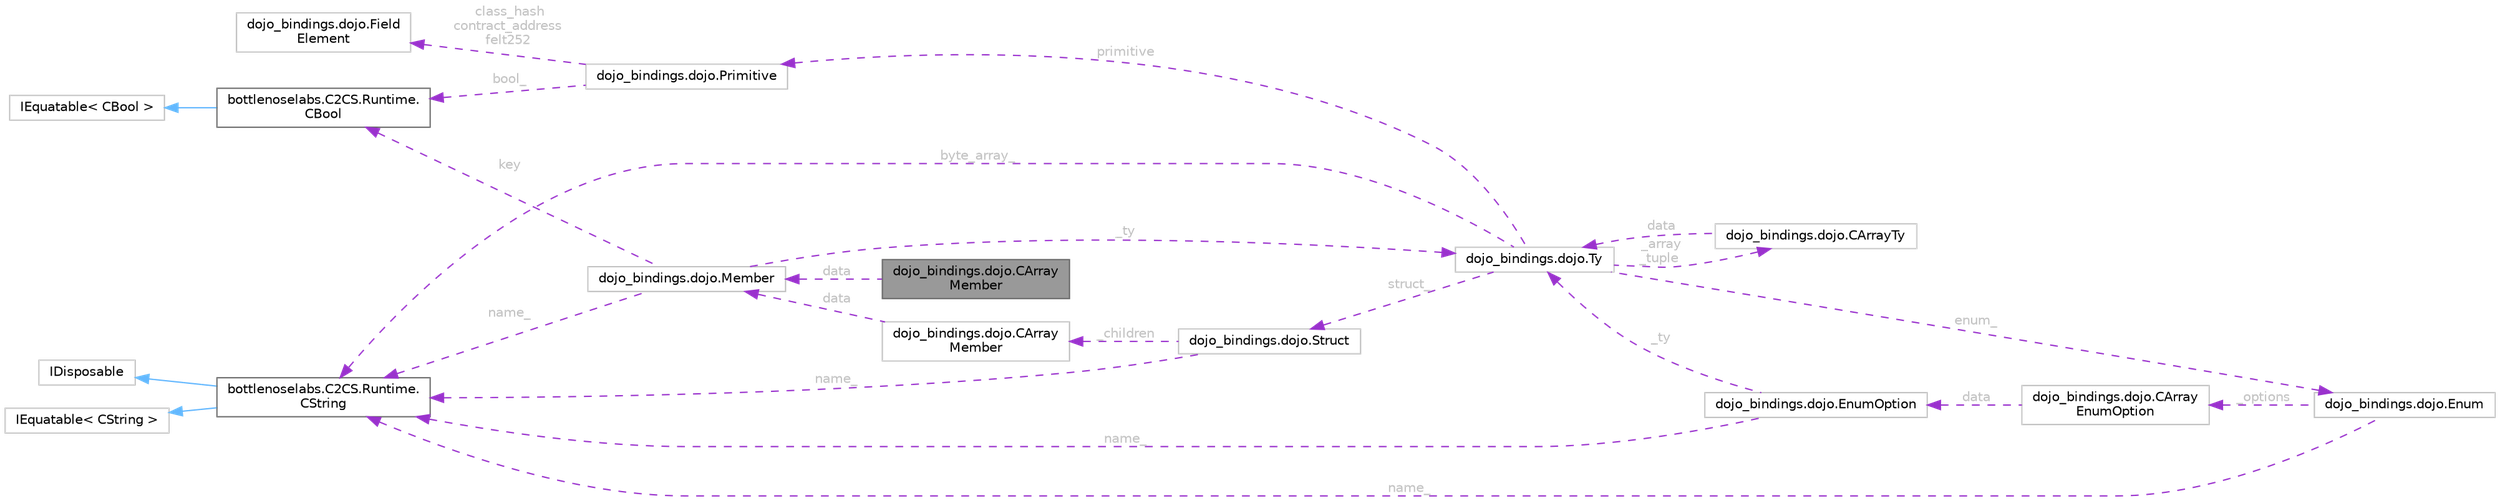digraph "dojo_bindings.dojo.CArrayMember"
{
 // LATEX_PDF_SIZE
  bgcolor="transparent";
  edge [fontname=Helvetica,fontsize=10,labelfontname=Helvetica,labelfontsize=10];
  node [fontname=Helvetica,fontsize=10,shape=box,height=0.2,width=0.4];
  rankdir="LR";
  Node1 [id="Node000001",label="dojo_bindings.dojo.CArray\lMember",height=0.2,width=0.4,color="gray40", fillcolor="grey60", style="filled", fontcolor="black",tooltip=" "];
  Node2 -> Node1 [id="edge1_Node000001_Node000002",dir="back",color="darkorchid3",style="dashed",tooltip=" ",label=" data",fontcolor="grey" ];
  Node2 [id="Node000002",label="dojo_bindings.dojo.Member",height=0.2,width=0.4,color="grey75", fillcolor="white", style="filled",URL="$structdojo__bindings_1_1dojo_1_1_member.html",tooltip=" "];
  Node3 -> Node2 [id="edge2_Node000002_Node000003",dir="back",color="darkorchid3",style="dashed",tooltip=" ",label=" name_",fontcolor="grey" ];
  Node3 [id="Node000003",label="bottlenoselabs.C2CS.Runtime.\lCString",height=0.2,width=0.4,color="gray40", fillcolor="white", style="filled",URL="$structbottlenoselabs_1_1_c2_c_s_1_1_runtime_1_1_c_string.html",tooltip="A pointer value type of bytes that represent a string; the C type char*."];
  Node4 -> Node3 [id="edge3_Node000003_Node000004",dir="back",color="steelblue1",style="solid",tooltip=" "];
  Node4 [id="Node000004",label="IEquatable\< CString \>",height=0.2,width=0.4,color="grey75", fillcolor="white", style="filled",tooltip=" "];
  Node5 -> Node3 [id="edge4_Node000003_Node000005",dir="back",color="steelblue1",style="solid",tooltip=" "];
  Node5 [id="Node000005",label="IDisposable",height=0.2,width=0.4,color="grey75", fillcolor="white", style="filled",tooltip=" "];
  Node6 -> Node2 [id="edge5_Node000002_Node000006",dir="back",color="darkorchid3",style="dashed",tooltip=" ",label=" _ty",fontcolor="grey" ];
  Node6 [id="Node000006",label="dojo_bindings.dojo.Ty",height=0.2,width=0.4,color="grey75", fillcolor="white", style="filled",URL="$structdojo__bindings_1_1dojo_1_1_ty.html",tooltip=" "];
  Node7 -> Node6 [id="edge6_Node000006_Node000007",dir="back",color="darkorchid3",style="dashed",tooltip=" ",label=" struct_",fontcolor="grey" ];
  Node7 [id="Node000007",label="dojo_bindings.dojo.Struct",height=0.2,width=0.4,color="grey75", fillcolor="white", style="filled",URL="$structdojo__bindings_1_1dojo_1_1_struct.html",tooltip=" "];
  Node3 -> Node7 [id="edge7_Node000007_Node000003",dir="back",color="darkorchid3",style="dashed",tooltip=" ",label=" name_",fontcolor="grey" ];
  Node8 -> Node7 [id="edge8_Node000007_Node000008",dir="back",color="darkorchid3",style="dashed",tooltip=" ",label=" _children",fontcolor="grey" ];
  Node8 [id="Node000008",label="dojo_bindings.dojo.CArray\lMember",height=0.2,width=0.4,color="grey75", fillcolor="white", style="filled",URL="$structdojo__bindings_1_1dojo_1_1_c_array_member.html",tooltip=" "];
  Node2 -> Node8 [id="edge9_Node000008_Node000002",dir="back",color="darkorchid3",style="dashed",tooltip=" ",label=" data",fontcolor="grey" ];
  Node9 -> Node6 [id="edge10_Node000006_Node000009",dir="back",color="darkorchid3",style="dashed",tooltip=" ",label=" primitive",fontcolor="grey" ];
  Node9 [id="Node000009",label="dojo_bindings.dojo.Primitive",height=0.2,width=0.4,color="grey75", fillcolor="white", style="filled",URL="$structdojo__bindings_1_1dojo_1_1_primitive.html",tooltip=" "];
  Node10 -> Node9 [id="edge11_Node000009_Node000010",dir="back",color="darkorchid3",style="dashed",tooltip=" ",label=" bool_",fontcolor="grey" ];
  Node10 [id="Node000010",label="bottlenoselabs.C2CS.Runtime.\lCBool",height=0.2,width=0.4,color="gray40", fillcolor="white", style="filled",URL="$structbottlenoselabs_1_1_c2_c_s_1_1_runtime_1_1_c_bool.html",tooltip="A boolean value type with the same memory layout as a byte in both managed and unmanaged contexts; eq..."];
  Node11 -> Node10 [id="edge12_Node000010_Node000011",dir="back",color="steelblue1",style="solid",tooltip=" "];
  Node11 [id="Node000011",label="IEquatable\< CBool \>",height=0.2,width=0.4,color="grey75", fillcolor="white", style="filled",tooltip=" "];
  Node12 -> Node9 [id="edge13_Node000009_Node000012",dir="back",color="darkorchid3",style="dashed",tooltip=" ",label=" class_hash\ncontract_address\nfelt252",fontcolor="grey" ];
  Node12 [id="Node000012",label="dojo_bindings.dojo.Field\lElement",height=0.2,width=0.4,color="grey75", fillcolor="white", style="filled",URL="$structdojo__bindings_1_1dojo_1_1_field_element.html",tooltip=" "];
  Node13 -> Node6 [id="edge14_Node000006_Node000013",dir="back",color="darkorchid3",style="dashed",tooltip=" ",label=" enum_",fontcolor="grey" ];
  Node13 [id="Node000013",label="dojo_bindings.dojo.Enum",height=0.2,width=0.4,color="grey75", fillcolor="white", style="filled",URL="$structdojo__bindings_1_1dojo_1_1_enum.html",tooltip=" "];
  Node3 -> Node13 [id="edge15_Node000013_Node000003",dir="back",color="darkorchid3",style="dashed",tooltip=" ",label=" name_",fontcolor="grey" ];
  Node14 -> Node13 [id="edge16_Node000013_Node000014",dir="back",color="darkorchid3",style="dashed",tooltip=" ",label=" _options",fontcolor="grey" ];
  Node14 [id="Node000014",label="dojo_bindings.dojo.CArray\lEnumOption",height=0.2,width=0.4,color="grey75", fillcolor="white", style="filled",URL="$structdojo__bindings_1_1dojo_1_1_c_array_enum_option.html",tooltip=" "];
  Node15 -> Node14 [id="edge17_Node000014_Node000015",dir="back",color="darkorchid3",style="dashed",tooltip=" ",label=" data",fontcolor="grey" ];
  Node15 [id="Node000015",label="dojo_bindings.dojo.EnumOption",height=0.2,width=0.4,color="grey75", fillcolor="white", style="filled",URL="$structdojo__bindings_1_1dojo_1_1_enum_option.html",tooltip=" "];
  Node3 -> Node15 [id="edge18_Node000015_Node000003",dir="back",color="darkorchid3",style="dashed",tooltip=" ",label=" name_",fontcolor="grey" ];
  Node6 -> Node15 [id="edge19_Node000015_Node000006",dir="back",color="darkorchid3",style="dashed",tooltip=" ",label=" _ty",fontcolor="grey" ];
  Node16 -> Node6 [id="edge20_Node000006_Node000016",dir="back",color="darkorchid3",style="dashed",tooltip=" ",label=" _array\n_tuple",fontcolor="grey" ];
  Node16 [id="Node000016",label="dojo_bindings.dojo.CArrayTy",height=0.2,width=0.4,color="grey75", fillcolor="white", style="filled",URL="$structdojo__bindings_1_1dojo_1_1_c_array_ty.html",tooltip=" "];
  Node6 -> Node16 [id="edge21_Node000016_Node000006",dir="back",color="darkorchid3",style="dashed",tooltip=" ",label=" data",fontcolor="grey" ];
  Node3 -> Node6 [id="edge22_Node000006_Node000003",dir="back",color="darkorchid3",style="dashed",tooltip=" ",label=" byte_array_",fontcolor="grey" ];
  Node10 -> Node2 [id="edge23_Node000002_Node000010",dir="back",color="darkorchid3",style="dashed",tooltip=" ",label=" key",fontcolor="grey" ];
}
